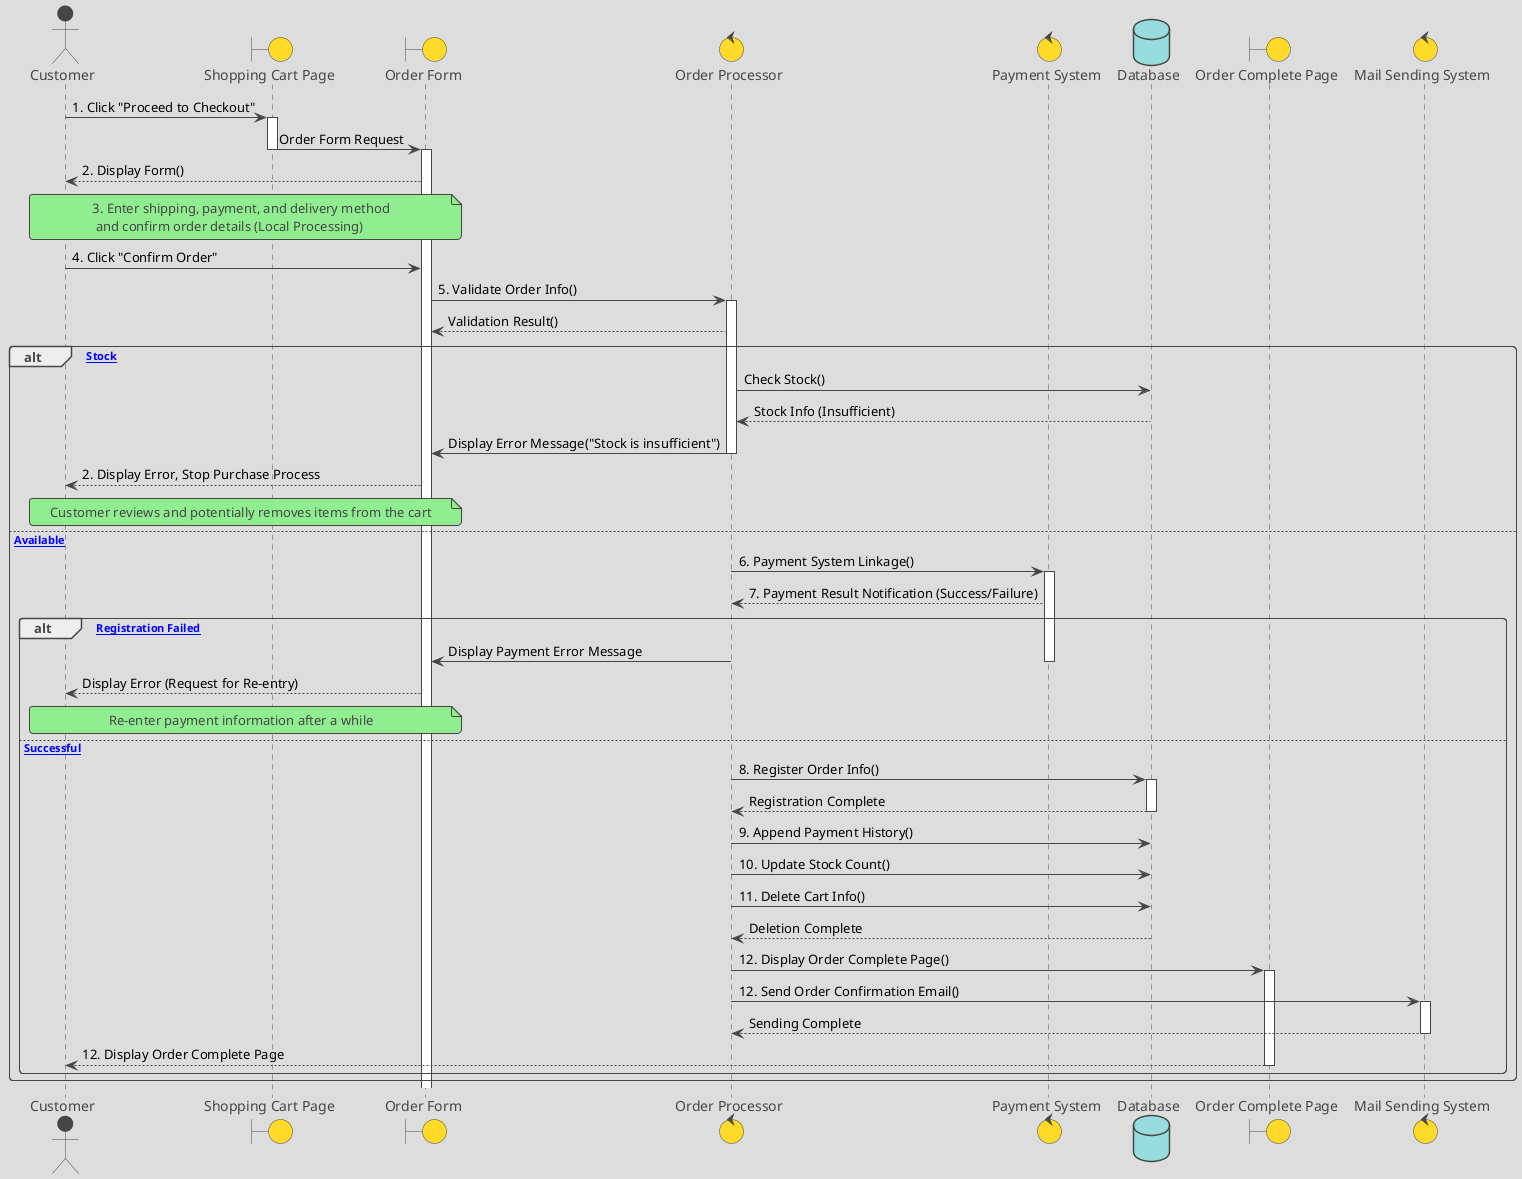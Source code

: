 @startuml OrderSequenceDiagram
!theme toy

' ====================================================================
' Participant Definitions (Based on Use Case Description)
' ====================================================================
actor Customer
boundary ShoppingCartPage as "Shopping Cart Page"
boundary OrderForm as "Order Form"
control OrderProcessor as "Order Processor"
control PaymentSystem as "Payment System"
database Database as "Database"
boundary OrderCompletePage as "Order Complete Page"
control MailSystem as "Mail Sending System"

' ====================================================================
' Basic Flow
' ====================================================================

' 1. The customer clicks the "Proceed to Checkout" button on the shopping cart page.
Customer -> ShoppingCartPage : 1. Click "Proceed to Checkout"
activate ShoppingCartPage

ShoppingCartPage -> OrderForm : Order Form Request
deactivate ShoppingCartPage
activate OrderForm

' 2. The system displays the order form.
OrderForm --> Customer : 2. Display Form()

' 3. The customer enters information and confirms the order details (local operation).
Note over Customer, OrderForm : 3. Enter shipping, payment, and delivery method\n and confirm order details (Local Processing)

' 4. The customer clicks the "Confirm Order" button.
Customer -> OrderForm : 4. Click "Confirm Order"

' 5. The system validates the order content based on the entered information.
OrderForm -> OrderProcessor : 5. Validate Order Info()
activate OrderProcessor
OrderProcessor --> OrderForm : Validation Result()

' --- Alternate Flow 1: Insufficient Stock ---
alt [Insufficient Stock]
    OrderProcessor -> Database : Check Stock()
    Database --> OrderProcessor : Stock Info (Insufficient)
    OrderProcessor -> OrderForm : Display Error Message("Stock is insufficient")
    deactivate OrderProcessor
    
    OrderForm --> Customer : 2. Display Error, Stop Purchase Process

    Note over Customer, OrderForm : Customer reviews and potentially removes items from the cart
    ' deactivate OrderForm ' **Removed error line**

else [Stock Available]
    ' 6. The system links information to the payment system based on the selected payment method.
    OrderProcessor -> PaymentSystem : 6. Payment System Linkage()
    activate PaymentSystem

    ' 7. The system receives a payment completion notification from the payment system.
    PaymentSystem --> OrderProcessor : 7. Payment Result Notification (Success/Failure)

    ' --- Alternate Flow 2: Payment Registration Failed ---
    alt [Payment Registration Failed]
        OrderProcessor -> OrderForm : Display Payment Error Message
        deactivate PaymentSystem
        deactivate OrderProcessor
        OrderForm --> Customer : Display Error (Request for Re-entry)
        Note over Customer, OrderForm : Re-enter payment information after a while
        ' deactivate OrderForm ' **Commented out error line**

    else [Payment Successful]
        ' 8. The system finalizes the order and registers the order information in the database.
        OrderProcessor -> Database : 8. Register Order Info()
        activate Database
        Database --> OrderProcessor : Registration Complete
        deactivate Database

        ' 9. The system appends to the customer's payment history (database operation).
        OrderProcessor -> Database : 9. Append Payment History()

        ' 10. The system updates the stock count of the ordered products.
        OrderProcessor -> Database : 10. Update Stock Count()

        ' 11. The system deletes the cart information for the ordered products.
        OrderProcessor -> Database : 11. Delete Cart Info()
        Database --> OrderProcessor : Deletion Complete

        ' 12. Displays the order complete screen and sends an order confirmation email.
        OrderProcessor -> OrderCompletePage : 12. Display Order Complete Page()
        activate OrderCompletePage

        OrderProcessor -> MailSystem : 12. Send Order Confirmation Email()
        activate MailSystem
        MailSystem --> OrderProcessor : Sending Complete
        deactivate MailSystem

        deactivate OrderProcessor
        OrderCompletePage --> Customer : 12. Display Order Complete Page
        deactivate OrderCompletePage
        ' deactivate OrderForm ' **Basic Flow lifeline end**
    end ' Close Payment Result alt
end ' Close Stock Check alt

' deactivate OrderForm ' Original deleted line

@enduml